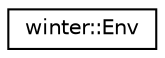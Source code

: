 digraph "类继承关系图"
{
 // LATEX_PDF_SIZE
  edge [fontname="Helvetica",fontsize="10",labelfontname="Helvetica",labelfontsize="10"];
  node [fontname="Helvetica",fontsize="10",shape=record];
  rankdir="LR";
  Node0 [label="winter::Env",height=0.2,width=0.4,color="black", fillcolor="white", style="filled",URL="$classwinter_1_1Env.html",tooltip=" "];
}
